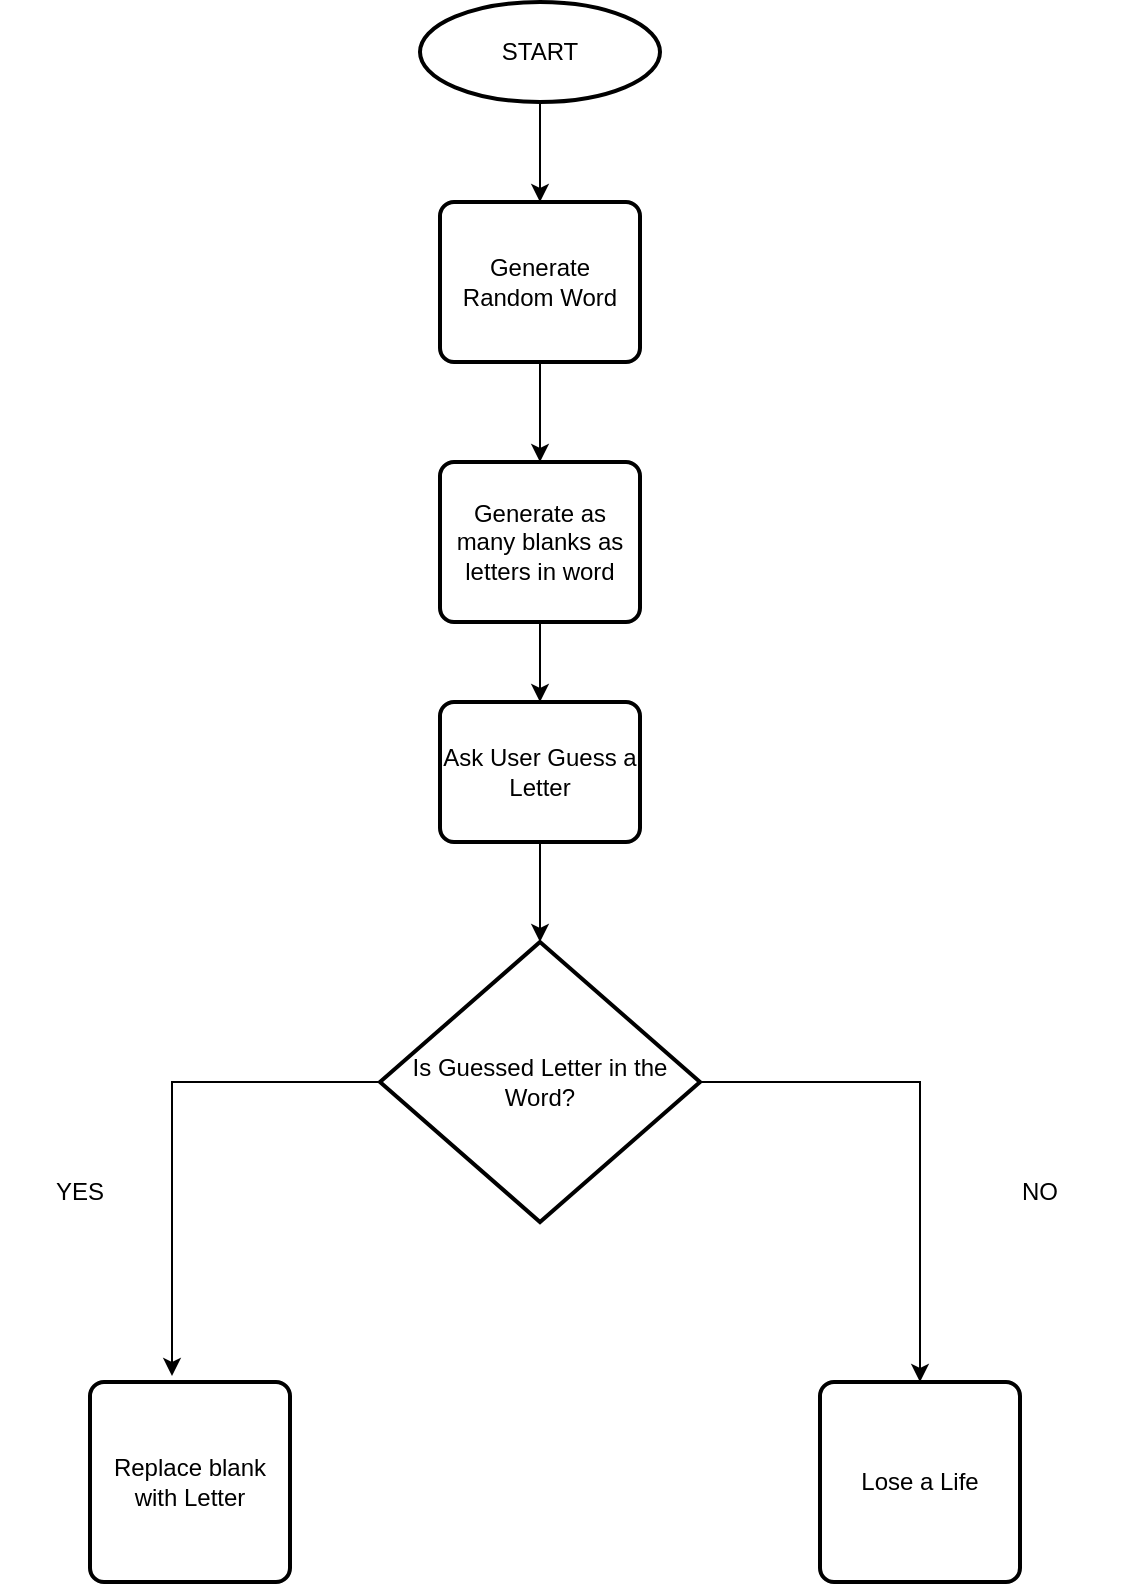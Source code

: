 <mxfile version="24.0.6" type="github">
  <diagram name="Page-1" id="wbuX0TBASzJWtCFyLL9F">
    <mxGraphModel dx="712" dy="781" grid="1" gridSize="10" guides="1" tooltips="1" connect="1" arrows="1" fold="1" page="1" pageScale="1" pageWidth="850" pageHeight="1100" math="0" shadow="0">
      <root>
        <mxCell id="0" />
        <mxCell id="1" parent="0" />
        <mxCell id="r0l5JY0mena3srKl9l_J-3" value="" style="edgeStyle=orthogonalEdgeStyle;rounded=0;orthogonalLoop=1;jettySize=auto;html=1;" edge="1" parent="1" source="r0l5JY0mena3srKl9l_J-1" target="r0l5JY0mena3srKl9l_J-2">
          <mxGeometry relative="1" as="geometry" />
        </mxCell>
        <mxCell id="r0l5JY0mena3srKl9l_J-1" value="START" style="strokeWidth=2;html=1;shape=mxgraph.flowchart.start_1;whiteSpace=wrap;" vertex="1" parent="1">
          <mxGeometry x="330" y="50" width="120" height="50" as="geometry" />
        </mxCell>
        <mxCell id="r0l5JY0mena3srKl9l_J-5" value="" style="edgeStyle=orthogonalEdgeStyle;rounded=0;orthogonalLoop=1;jettySize=auto;html=1;" edge="1" parent="1" source="r0l5JY0mena3srKl9l_J-2" target="r0l5JY0mena3srKl9l_J-4">
          <mxGeometry relative="1" as="geometry" />
        </mxCell>
        <mxCell id="r0l5JY0mena3srKl9l_J-2" value="&lt;div&gt;Generate Random Word&lt;/div&gt;" style="rounded=1;whiteSpace=wrap;html=1;absoluteArcSize=1;arcSize=14;strokeWidth=2;" vertex="1" parent="1">
          <mxGeometry x="340" y="150" width="100" height="80" as="geometry" />
        </mxCell>
        <mxCell id="r0l5JY0mena3srKl9l_J-7" value="" style="edgeStyle=orthogonalEdgeStyle;rounded=0;orthogonalLoop=1;jettySize=auto;html=1;" edge="1" parent="1" source="r0l5JY0mena3srKl9l_J-4" target="r0l5JY0mena3srKl9l_J-6">
          <mxGeometry relative="1" as="geometry" />
        </mxCell>
        <mxCell id="r0l5JY0mena3srKl9l_J-4" value="Generate as many blanks as letters in word" style="rounded=1;whiteSpace=wrap;html=1;absoluteArcSize=1;arcSize=14;strokeWidth=2;" vertex="1" parent="1">
          <mxGeometry x="340" y="280" width="100" height="80" as="geometry" />
        </mxCell>
        <mxCell id="r0l5JY0mena3srKl9l_J-9" value="" style="edgeStyle=orthogonalEdgeStyle;rounded=0;orthogonalLoop=1;jettySize=auto;html=1;" edge="1" parent="1" source="r0l5JY0mena3srKl9l_J-6" target="r0l5JY0mena3srKl9l_J-8">
          <mxGeometry relative="1" as="geometry" />
        </mxCell>
        <mxCell id="r0l5JY0mena3srKl9l_J-6" value="Ask User Guess a Letter" style="rounded=1;whiteSpace=wrap;html=1;absoluteArcSize=1;arcSize=14;strokeWidth=2;" vertex="1" parent="1">
          <mxGeometry x="340" y="400" width="100" height="70" as="geometry" />
        </mxCell>
        <mxCell id="r0l5JY0mena3srKl9l_J-21" style="edgeStyle=orthogonalEdgeStyle;rounded=0;orthogonalLoop=1;jettySize=auto;html=1;entryX=0.5;entryY=0;entryDx=0;entryDy=0;" edge="1" parent="1" source="r0l5JY0mena3srKl9l_J-8" target="r0l5JY0mena3srKl9l_J-19">
          <mxGeometry relative="1" as="geometry" />
        </mxCell>
        <mxCell id="r0l5JY0mena3srKl9l_J-8" value="Is Guessed Letter in the Word?" style="strokeWidth=2;html=1;shape=mxgraph.flowchart.decision;whiteSpace=wrap;" vertex="1" parent="1">
          <mxGeometry x="310" y="520" width="160" height="140" as="geometry" />
        </mxCell>
        <mxCell id="r0l5JY0mena3srKl9l_J-10" value="Replace blank with Letter" style="rounded=1;whiteSpace=wrap;html=1;absoluteArcSize=1;arcSize=14;strokeWidth=2;" vertex="1" parent="1">
          <mxGeometry x="165" y="740" width="100" height="100" as="geometry" />
        </mxCell>
        <mxCell id="r0l5JY0mena3srKl9l_J-17" value="YES" style="text;html=1;align=center;verticalAlign=middle;whiteSpace=wrap;rounded=0;" vertex="1" parent="1">
          <mxGeometry x="120" y="620" width="80" height="50" as="geometry" />
        </mxCell>
        <mxCell id="r0l5JY0mena3srKl9l_J-18" style="edgeStyle=orthogonalEdgeStyle;rounded=0;orthogonalLoop=1;jettySize=auto;html=1;entryX=0.41;entryY=-0.03;entryDx=0;entryDy=0;entryPerimeter=0;" edge="1" parent="1" source="r0l5JY0mena3srKl9l_J-8" target="r0l5JY0mena3srKl9l_J-10">
          <mxGeometry relative="1" as="geometry" />
        </mxCell>
        <mxCell id="r0l5JY0mena3srKl9l_J-19" value="Lose a Life" style="rounded=1;whiteSpace=wrap;html=1;absoluteArcSize=1;arcSize=14;strokeWidth=2;" vertex="1" parent="1">
          <mxGeometry x="530" y="740" width="100" height="100" as="geometry" />
        </mxCell>
        <mxCell id="r0l5JY0mena3srKl9l_J-22" value="NO" style="text;html=1;align=center;verticalAlign=middle;whiteSpace=wrap;rounded=0;" vertex="1" parent="1">
          <mxGeometry x="600" y="620" width="80" height="50" as="geometry" />
        </mxCell>
      </root>
    </mxGraphModel>
  </diagram>
</mxfile>
